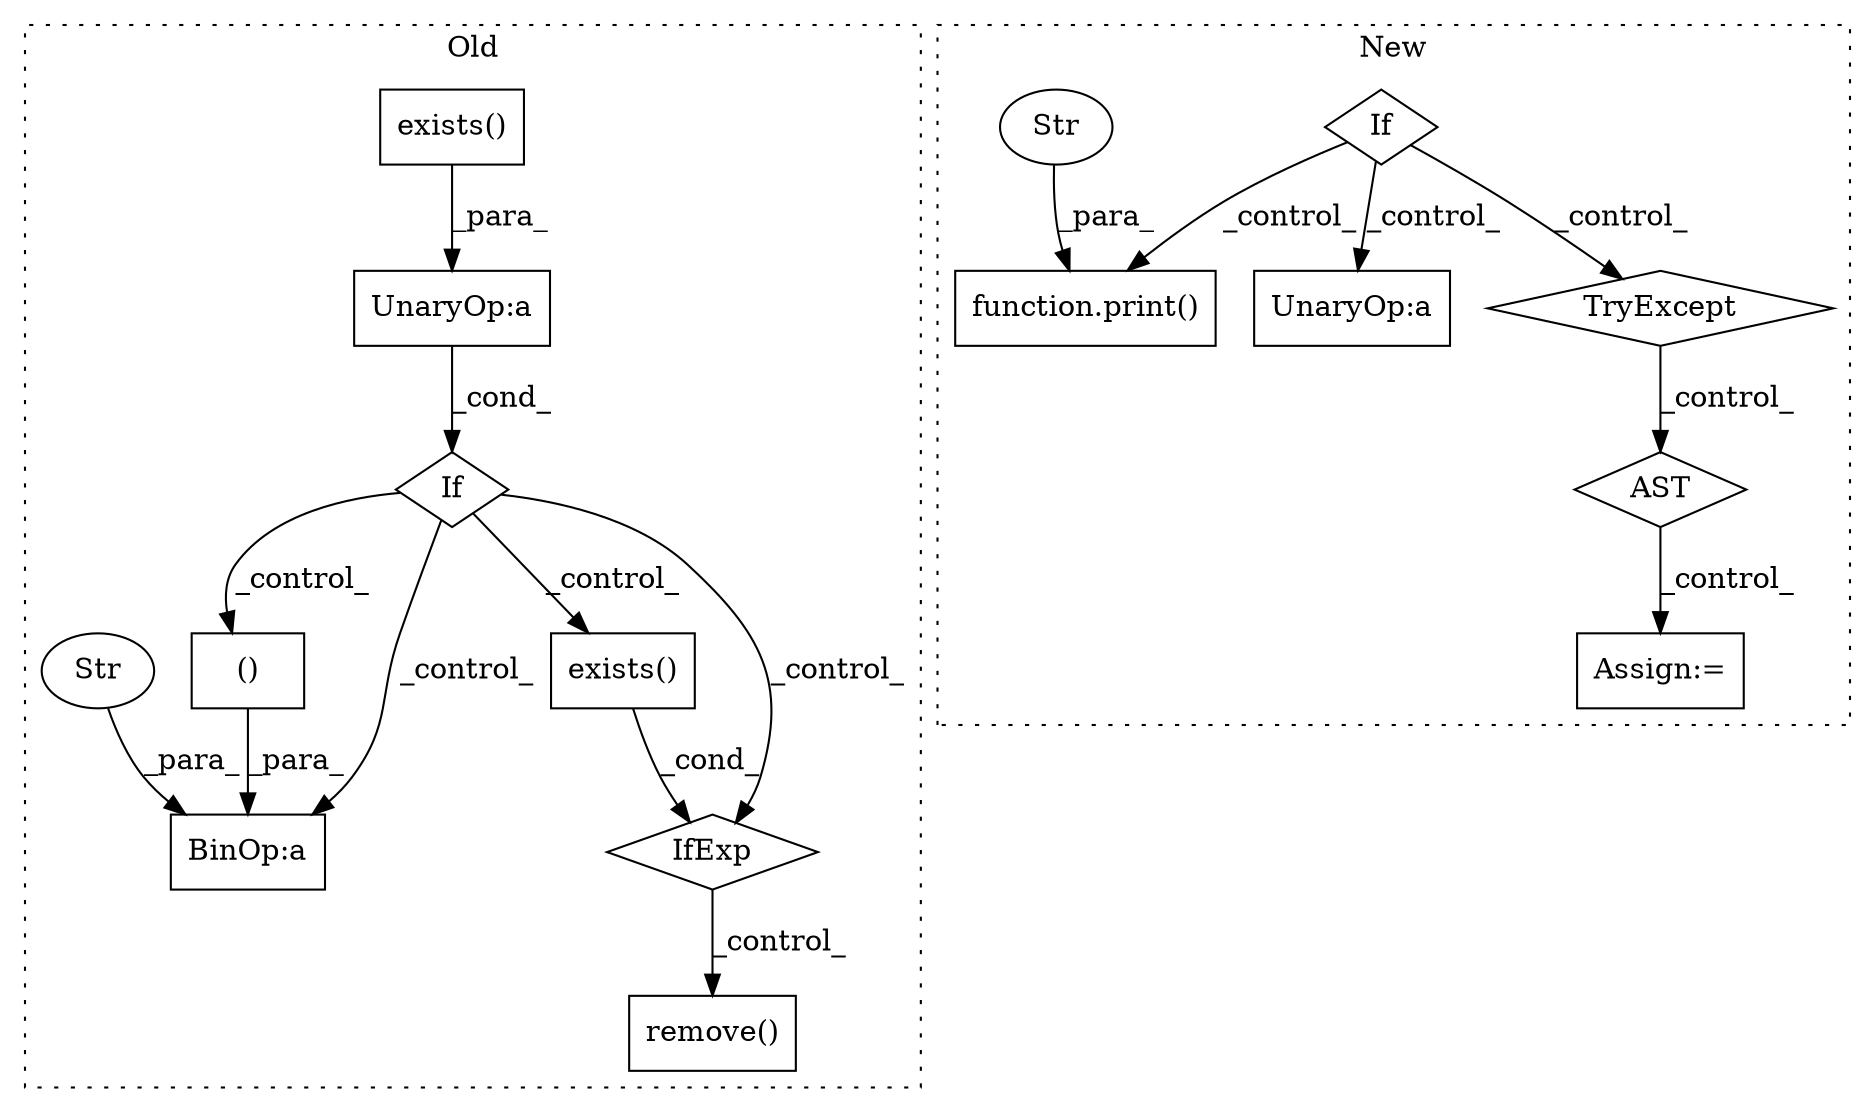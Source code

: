 digraph G {
subgraph cluster0 {
1 [label="remove()" a="75" s="2077,2094" l="10,1" shape="box"];
3 [label="If" a="96" s="479" l="3" shape="diamond"];
4 [label="()" a="54" s="1364" l="9" shape="box"];
7 [label="exists()" a="75" s="486" l="22" shape="box"];
8 [label="IfExp" a="51" s="2095,2122" l="4,6" shape="diamond"];
9 [label="exists()" a="75" s="2099,2121" l="15,1" shape="box"];
12 [label="BinOp:a" a="82" s="1357" l="3" shape="box"];
13 [label="Str" a="66" s="1332" l="25" shape="ellipse"];
15 [label="UnaryOp:a" a="61" s="482" l="26" shape="box"];
label = "Old";
style="dotted";
}
subgraph cluster1 {
2 [label="TryExcept" a="71" s="640" l="17" shape="diamond"];
5 [label="AST" a="2" s="939,0" l="6,0" shape="diamond"];
6 [label="If" a="96" s="610" l="3" shape="diamond"];
10 [label="function.print()" a="75" s="1456,1495" l="6,1" shape="box"];
11 [label="Str" a="66" s="1462" l="33" shape="ellipse"];
14 [label="UnaryOp:a" a="61" s="2049" l="17" shape="box"];
16 [label="Assign:=" a="68" s="1057" l="3" shape="box"];
label = "New";
style="dotted";
}
2 -> 5 [label="_control_"];
3 -> 9 [label="_control_"];
3 -> 8 [label="_control_"];
3 -> 4 [label="_control_"];
3 -> 12 [label="_control_"];
4 -> 12 [label="_para_"];
5 -> 16 [label="_control_"];
6 -> 10 [label="_control_"];
6 -> 2 [label="_control_"];
6 -> 14 [label="_control_"];
7 -> 15 [label="_para_"];
8 -> 1 [label="_control_"];
9 -> 8 [label="_cond_"];
11 -> 10 [label="_para_"];
13 -> 12 [label="_para_"];
15 -> 3 [label="_cond_"];
}